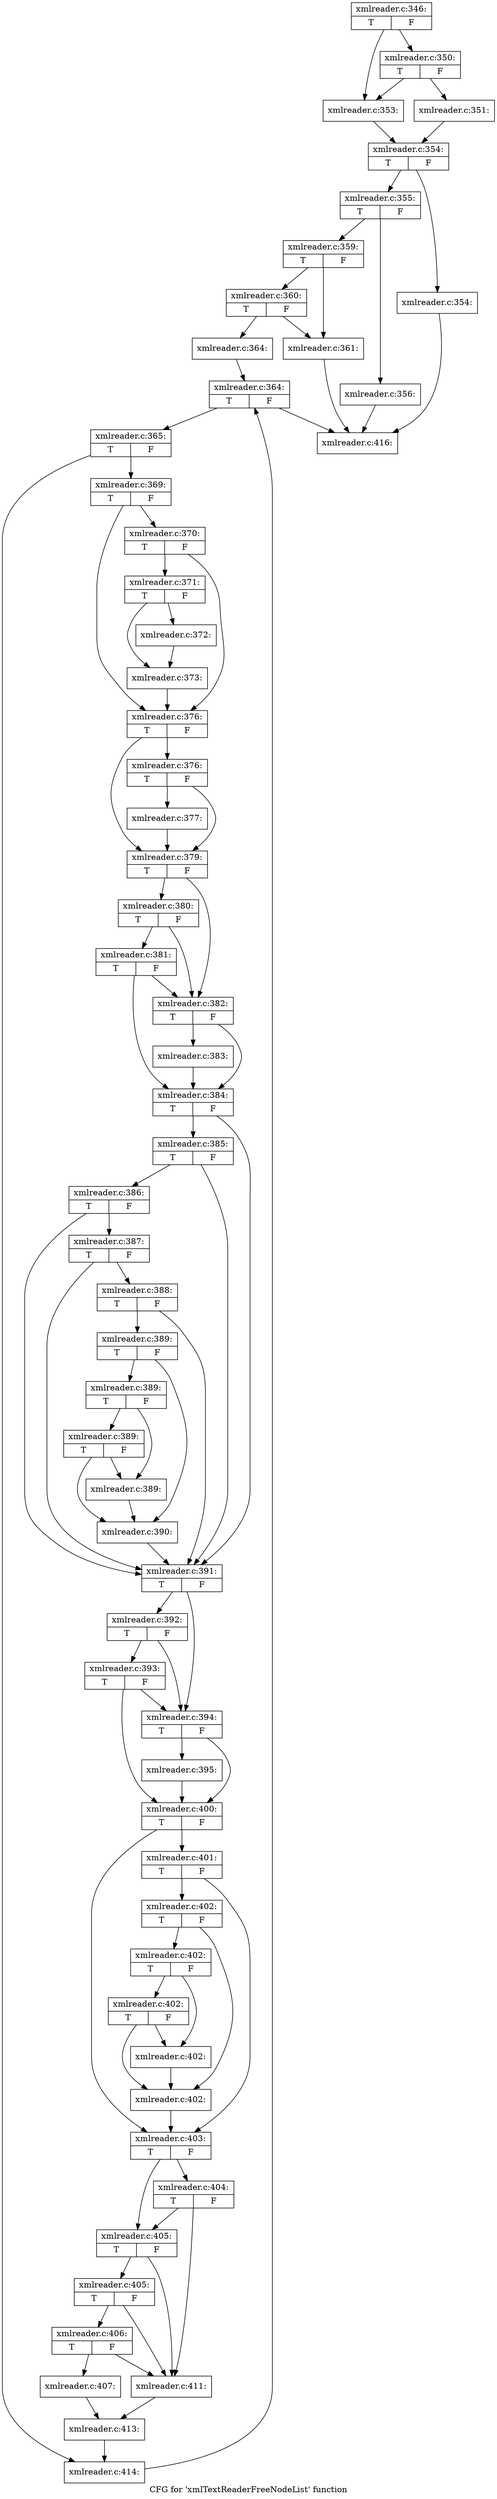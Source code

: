 digraph "CFG for 'xmlTextReaderFreeNodeList' function" {
	label="CFG for 'xmlTextReaderFreeNodeList' function";

	Node0x4975520 [shape=record,label="{xmlreader.c:346:|{<s0>T|<s1>F}}"];
	Node0x4975520 -> Node0x497b930;
	Node0x4975520 -> Node0x497b8e0;
	Node0x497b930 [shape=record,label="{xmlreader.c:350:|{<s0>T|<s1>F}}"];
	Node0x497b930 -> Node0x497b840;
	Node0x497b930 -> Node0x497b8e0;
	Node0x497b840 [shape=record,label="{xmlreader.c:351:}"];
	Node0x497b840 -> Node0x497b890;
	Node0x497b8e0 [shape=record,label="{xmlreader.c:353:}"];
	Node0x497b8e0 -> Node0x497b890;
	Node0x497b890 [shape=record,label="{xmlreader.c:354:|{<s0>T|<s1>F}}"];
	Node0x497b890 -> Node0x497c580;
	Node0x497b890 -> Node0x497c5d0;
	Node0x497c580 [shape=record,label="{xmlreader.c:354:}"];
	Node0x497c580 -> Node0x497e590;
	Node0x497c5d0 [shape=record,label="{xmlreader.c:355:|{<s0>T|<s1>F}}"];
	Node0x497c5d0 -> Node0x497c980;
	Node0x497c5d0 -> Node0x497c9d0;
	Node0x497c980 [shape=record,label="{xmlreader.c:356:}"];
	Node0x497c980 -> Node0x497e590;
	Node0x497c9d0 [shape=record,label="{xmlreader.c:359:|{<s0>T|<s1>F}}"];
	Node0x497c9d0 -> Node0x497d1e0;
	Node0x497c9d0 -> Node0x497d280;
	Node0x497d280 [shape=record,label="{xmlreader.c:360:|{<s0>T|<s1>F}}"];
	Node0x497d280 -> Node0x497d1e0;
	Node0x497d280 -> Node0x497d230;
	Node0x497d1e0 [shape=record,label="{xmlreader.c:361:}"];
	Node0x497d1e0 -> Node0x497e590;
	Node0x497d230 [shape=record,label="{xmlreader.c:364:}"];
	Node0x497d230 -> Node0x497e260;
	Node0x497e260 [shape=record,label="{xmlreader.c:364:|{<s0>T|<s1>F}}"];
	Node0x497e260 -> Node0x497e870;
	Node0x497e260 -> Node0x497e590;
	Node0x497e870 [shape=record,label="{xmlreader.c:365:|{<s0>T|<s1>F}}"];
	Node0x497e870 -> Node0x497ea50;
	Node0x497e870 -> Node0x497eaa0;
	Node0x497ea50 [shape=record,label="{xmlreader.c:369:|{<s0>T|<s1>F}}"];
	Node0x497ea50 -> Node0x497efb0;
	Node0x497ea50 -> Node0x497ef60;
	Node0x497efb0 [shape=record,label="{xmlreader.c:370:|{<s0>T|<s1>F}}"];
	Node0x497efb0 -> Node0x497ef10;
	Node0x497efb0 -> Node0x497ef60;
	Node0x497ef10 [shape=record,label="{xmlreader.c:371:|{<s0>T|<s1>F}}"];
	Node0x497ef10 -> Node0x497f720;
	Node0x497ef10 -> Node0x497f770;
	Node0x497f720 [shape=record,label="{xmlreader.c:372:}"];
	Node0x497f720 -> Node0x497f770;
	Node0x497f770 [shape=record,label="{xmlreader.c:373:}"];
	Node0x497f770 -> Node0x497ef60;
	Node0x497ef60 [shape=record,label="{xmlreader.c:376:|{<s0>T|<s1>F}}"];
	Node0x497ef60 -> Node0x4980430;
	Node0x497ef60 -> Node0x49803e0;
	Node0x4980430 [shape=record,label="{xmlreader.c:376:|{<s0>T|<s1>F}}"];
	Node0x4980430 -> Node0x4980390;
	Node0x4980430 -> Node0x49803e0;
	Node0x4980390 [shape=record,label="{xmlreader.c:377:}"];
	Node0x4980390 -> Node0x49803e0;
	Node0x49803e0 [shape=record,label="{xmlreader.c:379:|{<s0>T|<s1>F}}"];
	Node0x49803e0 -> Node0x4980ca0;
	Node0x49803e0 -> Node0x4980da0;
	Node0x4980da0 [shape=record,label="{xmlreader.c:380:|{<s0>T|<s1>F}}"];
	Node0x4980da0 -> Node0x4980ca0;
	Node0x4980da0 -> Node0x4980d20;
	Node0x4980d20 [shape=record,label="{xmlreader.c:381:|{<s0>T|<s1>F}}"];
	Node0x4980d20 -> Node0x4980ca0;
	Node0x4980d20 -> Node0x4980c50;
	Node0x4980ca0 [shape=record,label="{xmlreader.c:382:|{<s0>T|<s1>F}}"];
	Node0x4980ca0 -> Node0x4980c00;
	Node0x4980ca0 -> Node0x4980c50;
	Node0x4980c00 [shape=record,label="{xmlreader.c:383:}"];
	Node0x4980c00 -> Node0x4980c50;
	Node0x4980c50 [shape=record,label="{xmlreader.c:384:|{<s0>T|<s1>F}}"];
	Node0x4980c50 -> Node0x4982140;
	Node0x4980c50 -> Node0x4981f70;
	Node0x4982140 [shape=record,label="{xmlreader.c:385:|{<s0>T|<s1>F}}"];
	Node0x4982140 -> Node0x49820c0;
	Node0x4982140 -> Node0x4981f70;
	Node0x49820c0 [shape=record,label="{xmlreader.c:386:|{<s0>T|<s1>F}}"];
	Node0x49820c0 -> Node0x4982040;
	Node0x49820c0 -> Node0x4981f70;
	Node0x4982040 [shape=record,label="{xmlreader.c:387:|{<s0>T|<s1>F}}"];
	Node0x4982040 -> Node0x4981fc0;
	Node0x4982040 -> Node0x4981f70;
	Node0x4981fc0 [shape=record,label="{xmlreader.c:388:|{<s0>T|<s1>F}}"];
	Node0x4981fc0 -> Node0x4981f20;
	Node0x4981fc0 -> Node0x4981f70;
	Node0x4981f20 [shape=record,label="{xmlreader.c:389:|{<s0>T|<s1>F}}"];
	Node0x4981f20 -> Node0x4983530;
	Node0x4981f20 -> Node0x49834e0;
	Node0x4983530 [shape=record,label="{xmlreader.c:389:|{<s0>T|<s1>F}}"];
	Node0x4983530 -> Node0x49837c0;
	Node0x4983530 -> Node0x4983490;
	Node0x49837c0 [shape=record,label="{xmlreader.c:389:|{<s0>T|<s1>F}}"];
	Node0x49837c0 -> Node0x4983490;
	Node0x49837c0 -> Node0x49834e0;
	Node0x4983490 [shape=record,label="{xmlreader.c:389:}"];
	Node0x4983490 -> Node0x49834e0;
	Node0x49834e0 [shape=record,label="{xmlreader.c:390:}"];
	Node0x49834e0 -> Node0x4981f70;
	Node0x4981f70 [shape=record,label="{xmlreader.c:391:|{<s0>T|<s1>F}}"];
	Node0x4981f70 -> Node0x4984240;
	Node0x4981f70 -> Node0x4984340;
	Node0x4984340 [shape=record,label="{xmlreader.c:392:|{<s0>T|<s1>F}}"];
	Node0x4984340 -> Node0x4984240;
	Node0x4984340 -> Node0x49842c0;
	Node0x49842c0 [shape=record,label="{xmlreader.c:393:|{<s0>T|<s1>F}}"];
	Node0x49842c0 -> Node0x4984240;
	Node0x49842c0 -> Node0x49841f0;
	Node0x4984240 [shape=record,label="{xmlreader.c:394:|{<s0>T|<s1>F}}"];
	Node0x4984240 -> Node0x49841a0;
	Node0x4984240 -> Node0x49841f0;
	Node0x49841a0 [shape=record,label="{xmlreader.c:395:}"];
	Node0x49841a0 -> Node0x49841f0;
	Node0x49841f0 [shape=record,label="{xmlreader.c:400:|{<s0>T|<s1>F}}"];
	Node0x49841f0 -> Node0x4985270;
	Node0x49841f0 -> Node0x4985220;
	Node0x4985270 [shape=record,label="{xmlreader.c:401:|{<s0>T|<s1>F}}"];
	Node0x4985270 -> Node0x49851d0;
	Node0x4985270 -> Node0x4985220;
	Node0x49851d0 [shape=record,label="{xmlreader.c:402:|{<s0>T|<s1>F}}"];
	Node0x49851d0 -> Node0x4985ac0;
	Node0x49851d0 -> Node0x4985a70;
	Node0x4985ac0 [shape=record,label="{xmlreader.c:402:|{<s0>T|<s1>F}}"];
	Node0x4985ac0 -> Node0x4985d50;
	Node0x4985ac0 -> Node0x4985a20;
	Node0x4985d50 [shape=record,label="{xmlreader.c:402:|{<s0>T|<s1>F}}"];
	Node0x4985d50 -> Node0x4985a20;
	Node0x4985d50 -> Node0x4985a70;
	Node0x4985a20 [shape=record,label="{xmlreader.c:402:}"];
	Node0x4985a20 -> Node0x4985a70;
	Node0x4985a70 [shape=record,label="{xmlreader.c:402:}"];
	Node0x4985a70 -> Node0x4985220;
	Node0x4985220 [shape=record,label="{xmlreader.c:403:|{<s0>T|<s1>F}}"];
	Node0x4985220 -> Node0x4986900;
	Node0x4985220 -> Node0x4986980;
	Node0x4986980 [shape=record,label="{xmlreader.c:404:|{<s0>T|<s1>F}}"];
	Node0x4986980 -> Node0x4986900;
	Node0x4986980 -> Node0x49867b0;
	Node0x4986900 [shape=record,label="{xmlreader.c:405:|{<s0>T|<s1>F}}"];
	Node0x4986900 -> Node0x4986880;
	Node0x4986900 -> Node0x49867b0;
	Node0x4986880 [shape=record,label="{xmlreader.c:405:|{<s0>T|<s1>F}}"];
	Node0x4986880 -> Node0x4986800;
	Node0x4986880 -> Node0x49867b0;
	Node0x4986800 [shape=record,label="{xmlreader.c:406:|{<s0>T|<s1>F}}"];
	Node0x4986800 -> Node0x4986710;
	Node0x4986800 -> Node0x49867b0;
	Node0x4986710 [shape=record,label="{xmlreader.c:407:}"];
	Node0x4986710 -> Node0x4986760;
	Node0x49867b0 [shape=record,label="{xmlreader.c:411:}"];
	Node0x49867b0 -> Node0x4986760;
	Node0x4986760 [shape=record,label="{xmlreader.c:413:}"];
	Node0x4986760 -> Node0x497eaa0;
	Node0x497eaa0 [shape=record,label="{xmlreader.c:414:}"];
	Node0x497eaa0 -> Node0x497e260;
	Node0x497e590 [shape=record,label="{xmlreader.c:416:}"];
}
